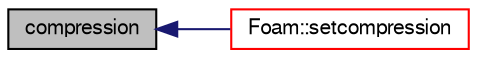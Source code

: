 digraph "compression"
{
  bgcolor="transparent";
  edge [fontname="FreeSans",fontsize="10",labelfontname="FreeSans",labelfontsize="10"];
  node [fontname="FreeSans",fontsize="10",shape=record];
  rankdir="LR";
  Node35470 [label="compression",height=0.2,width=0.4,color="black", fillcolor="grey75", style="filled", fontcolor="black"];
  Node35470 -> Node35471 [dir="back",color="midnightblue",fontsize="10",style="solid",fontname="FreeSans"];
  Node35471 [label="Foam::setcompression",height=0.2,width=0.4,color="red",URL="$a21124.html#ab442b228b1cd9e2d52417ec67db906b2"];
}
